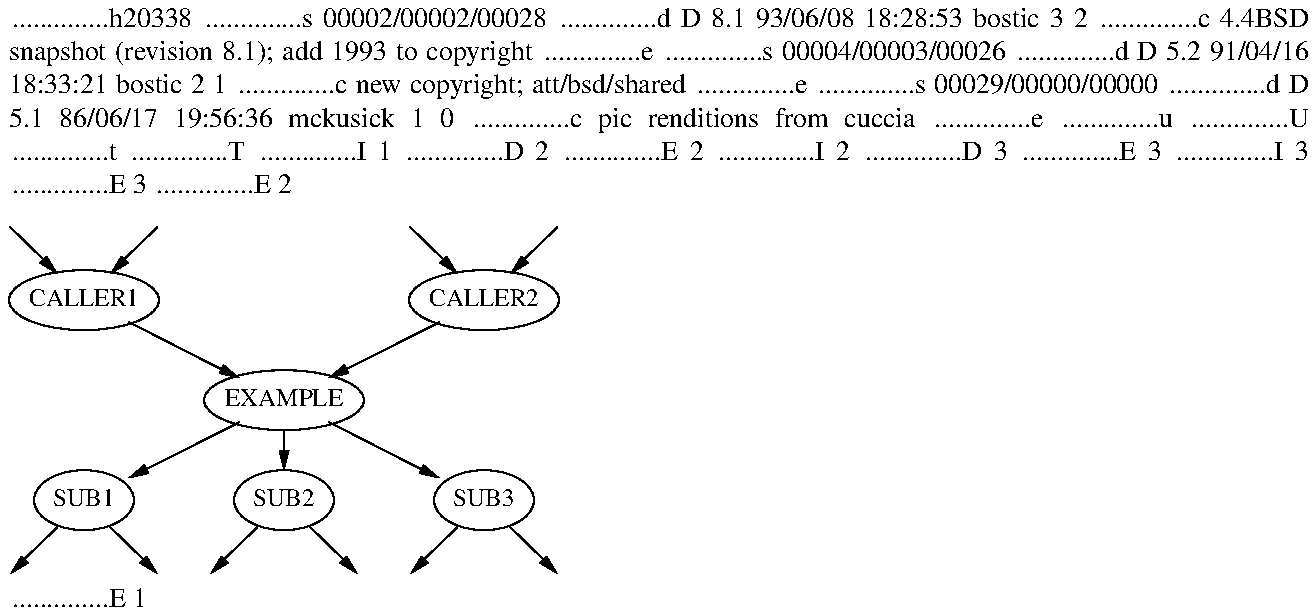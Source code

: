h20338
s 00002/00002/00028
d D 8.1 93/06/08 18:28:53 bostic 3 2
c 4.4BSD snapshot (revision 8.1); add 1993 to copyright
e
s 00004/00003/00026
d D 5.2 91/04/16 18:33:21 bostic 2 1
c new copyright; att/bsd/shared
e
s 00029/00000/00000
d D 5.1 86/06/17 19:56:36 mckusick 1 0
c pic renditions from cuccia
e
u
U
t
T
I 1
D 2
.\" Copyright (c) 1986 Regents of the University of California.
.\" All rights reserved.  The Berkeley software License Agreement
.\" specifies the terms and conditions for redistribution.
E 2
I 2
D 3
.\" Copyright (c) 1986 The Regents of the University of California.
.\" All rights reserved.
E 3
I 3
.\" Copyright (c) 1986, 1993
.\"	The Regents of the University of California.  All rights reserved.
E 3
.\"
.\" %sccs.include.redist.man%
E 2
.\"
.\"	%W% (Berkeley) %G%
.\"
.PS
ellipse ht .3i wid .75i "\s-1CALLER1\s+1"
ellipse ht .3i wid .75i "\s-1CALLER2\s+1" at 1st ellipse + (2i,0i)
ellipse ht .3i wid .8i "\s-1EXAMPLE\s+1" at 1st ellipse + (1i,-.5i)
ellipse ht .3i wid .5i "\s-1SUB1\s+1" at 1st ellipse - (0i,1i)
ellipse ht .3i wid .5i "\s-1SUB2\s+1" at 3rd ellipse - (0i,.5i)
ellipse ht .3i wid .5i "\s-1SUB3\s+1" at 2nd ellipse - (0i,1i)
line <- from 1st ellipse up .5i left .5i chop .1875i
line <- from 1st ellipse up .5i right .5i chop .1875i
line <- from 2nd ellipse up .5i left .5i chop .1875i
line <- from 2nd ellipse up .5i right .5i chop .1875i
arrow from 1st ellipse to 3rd ellipse chop
arrow from 2nd ellipse to 3rd ellipse chop
arrow from 3rd ellipse to 4th ellipse chop
arrow from 3rd ellipse to 5th ellipse chop .15i chop .15i
arrow from 3rd ellipse to 6th ellipse chop
arrow from 4th ellipse down .5i left .5i chop .1875i
arrow from 4th ellipse down .5i right .5i chop .1875i
arrow from 5th ellipse down .5i left .5i chop .1875i
arrow from 5th ellipse down .5i right .5i chop .1875i
arrow from 6th ellipse down .5i left .5i chop .1875i
arrow from 6th ellipse down .5i right .5i chop .1875i
.PE
E 1
